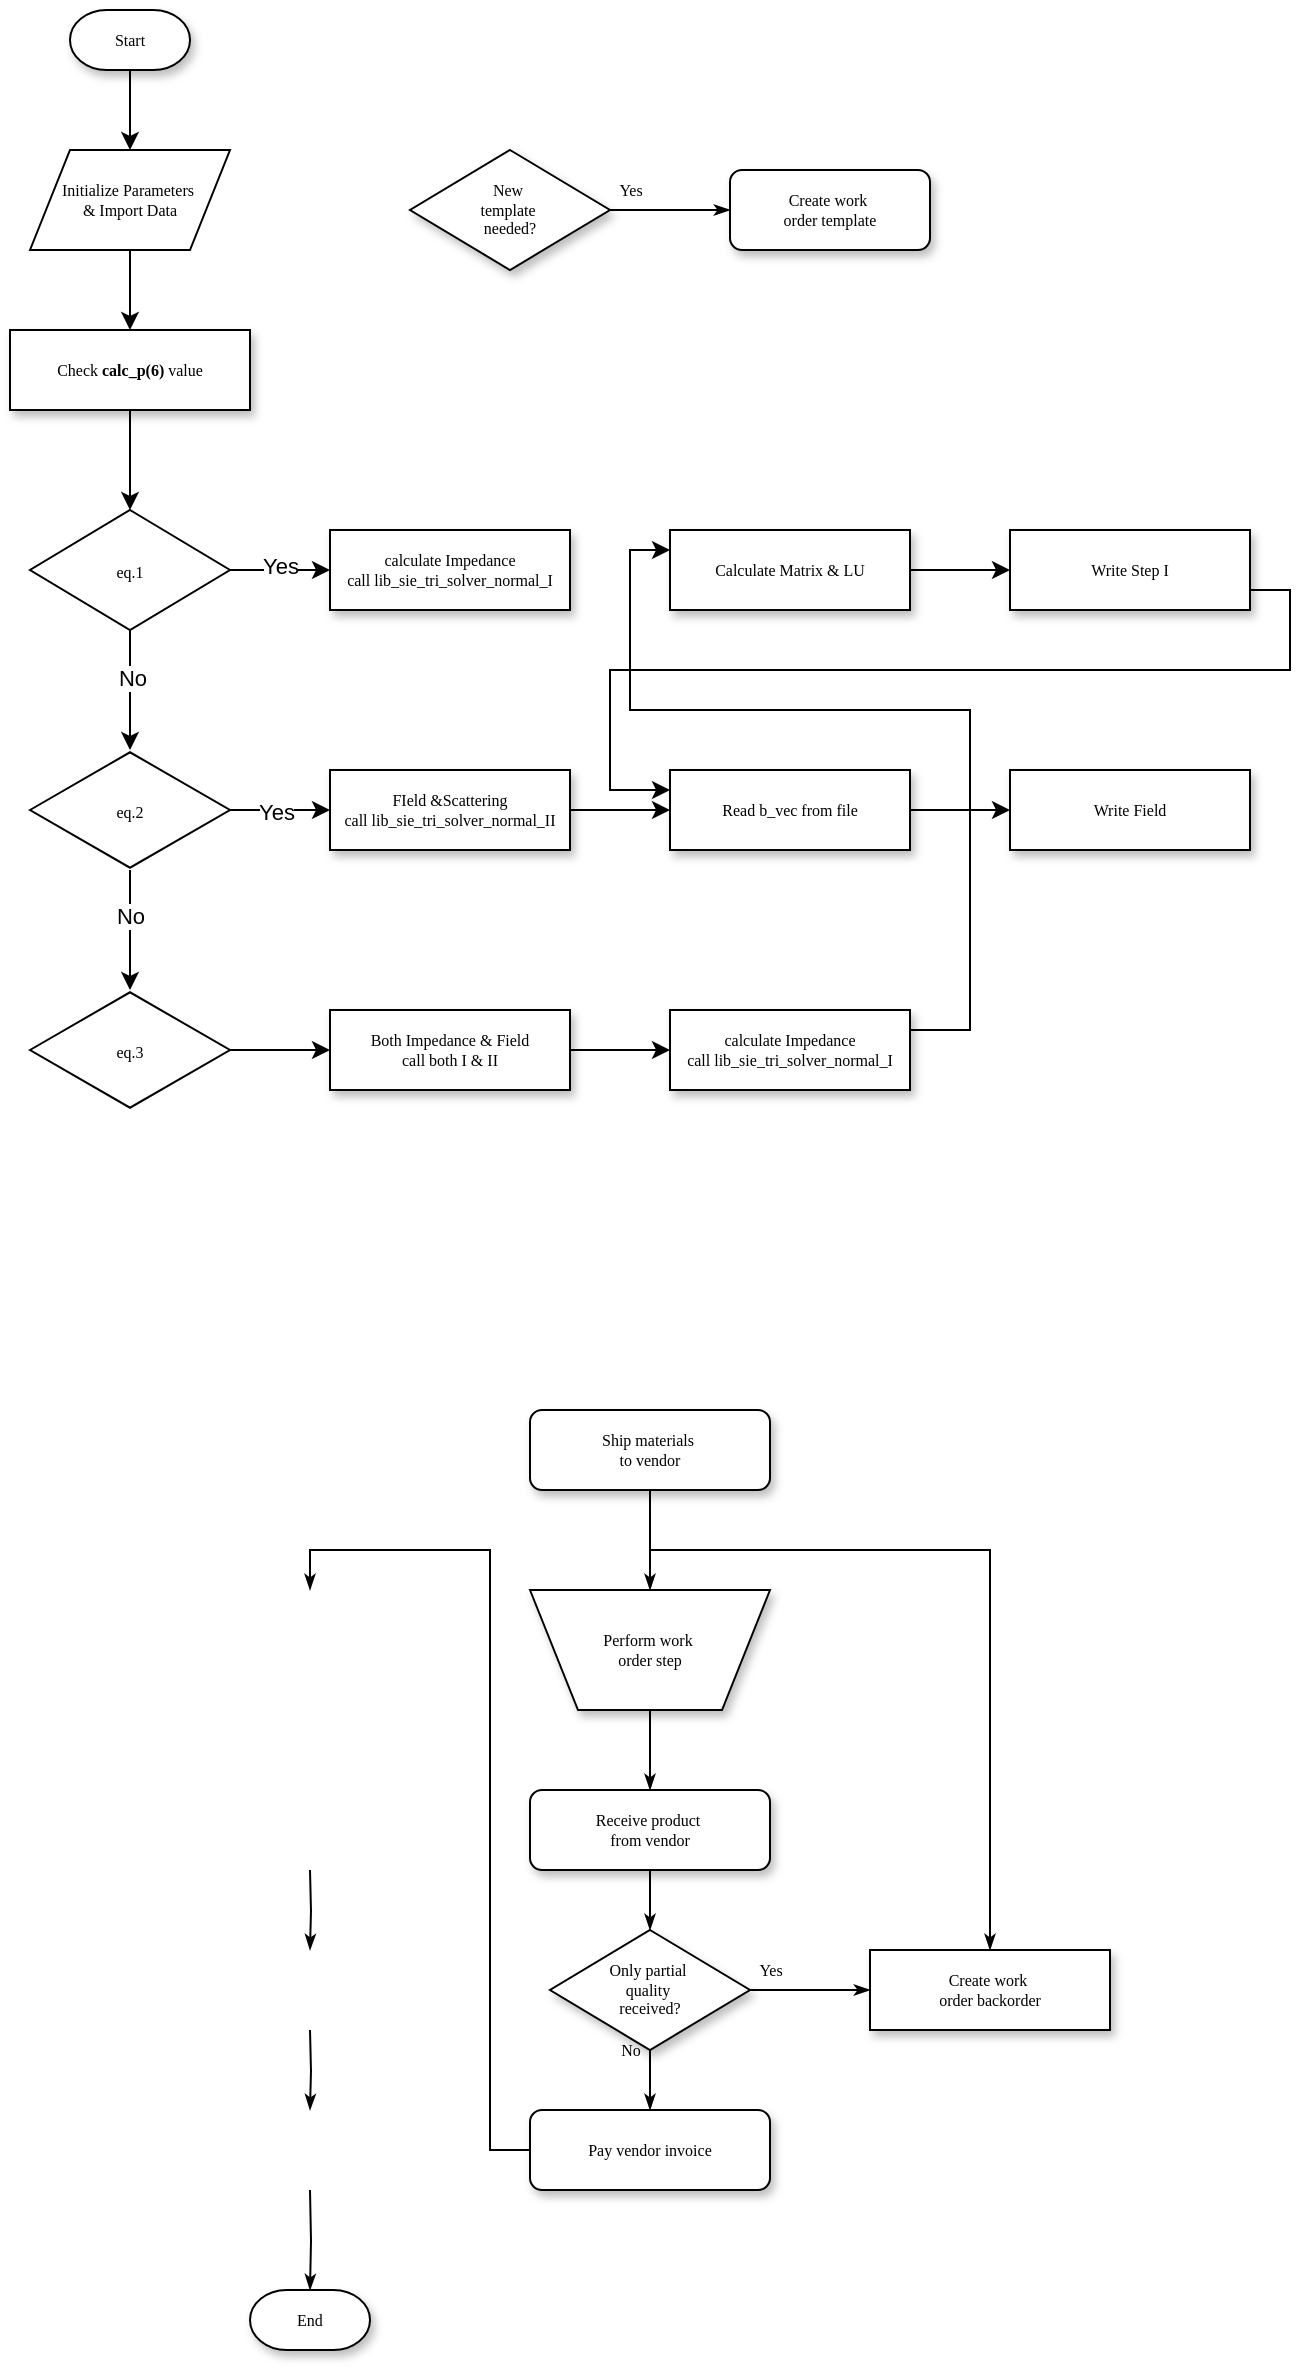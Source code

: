 <mxfile version="26.1.2">
  <diagram name="Page-1" id="edf60f1a-56cd-e834-aa8a-f176f3a09ee4">
    <mxGraphModel dx="939" dy="530" grid="1" gridSize="10" guides="1" tooltips="1" connect="1" arrows="1" fold="1" page="1" pageScale="1" pageWidth="1100" pageHeight="850" background="none" math="0" shadow="0">
      <root>
        <mxCell id="0" />
        <mxCell id="1" parent="0" />
        <mxCell id="60e70716793133e9-34" value="Yes" style="edgeStyle=orthogonalEdgeStyle;rounded=0;html=1;labelBackgroundColor=none;startSize=5;endArrow=classicThin;endFill=1;endSize=5;jettySize=auto;orthogonalLoop=1;strokeWidth=1;fontFamily=Verdana;fontSize=8" parent="1" source="60e70716793133e9-7" target="60e70716793133e9-8" edge="1">
          <mxGeometry x="-0.667" y="10" relative="1" as="geometry">
            <mxPoint as="offset" />
          </mxGeometry>
        </mxCell>
        <mxCell id="60e70716793133e9-7" value="New&amp;nbsp;&lt;div&gt;template&amp;nbsp;&lt;/div&gt;&lt;div&gt;needed?&lt;/div&gt;" style="rhombus;whiteSpace=wrap;html=1;rounded=0;shadow=1;labelBackgroundColor=none;strokeWidth=1;fontFamily=Verdana;fontSize=8;align=center;" parent="1" vertex="1">
          <mxGeometry x="390" y="220" width="100" height="60" as="geometry" />
        </mxCell>
        <mxCell id="60e70716793133e9-8" value="Create work&amp;nbsp;&lt;div&gt;order template&lt;/div&gt;" style="rounded=1;whiteSpace=wrap;html=1;shadow=1;labelBackgroundColor=none;strokeWidth=1;fontFamily=Verdana;fontSize=8;align=center;" parent="1" vertex="1">
          <mxGeometry x="550" y="230" width="100" height="40" as="geometry" />
        </mxCell>
        <mxCell id="60e70716793133e9-10" value="calculate Impedance&lt;div&gt;call lib_sie_tri_solver_normal_I&lt;/div&gt;" style="whiteSpace=wrap;html=1;rounded=0;shadow=1;labelBackgroundColor=none;strokeWidth=1;fontFamily=Verdana;fontSize=8;align=center;" parent="1" vertex="1">
          <mxGeometry x="350" y="410" width="120" height="40" as="geometry" />
        </mxCell>
        <mxCell id="zDwNnAJiz61nvJDHIgVN-12" value="" style="edgeStyle=orthogonalEdgeStyle;rounded=0;orthogonalLoop=1;jettySize=auto;html=1;" edge="1" parent="1" source="60e70716793133e9-11" target="zDwNnAJiz61nvJDHIgVN-2">
          <mxGeometry relative="1" as="geometry" />
        </mxCell>
        <mxCell id="60e70716793133e9-11" value="Check &lt;b&gt;calc_p(6)&lt;/b&gt; value" style="whiteSpace=wrap;html=1;rounded=0;shadow=1;labelBackgroundColor=none;strokeWidth=1;fontFamily=Verdana;fontSize=8;align=center;spacing=6;" parent="1" vertex="1">
          <mxGeometry x="190" y="310" width="120" height="40" as="geometry" />
        </mxCell>
        <mxCell id="zDwNnAJiz61nvJDHIgVN-40" value="" style="edgeStyle=orthogonalEdgeStyle;rounded=0;orthogonalLoop=1;jettySize=auto;html=1;" edge="1" parent="1" source="60e70716793133e9-12" target="zDwNnAJiz61nvJDHIgVN-30">
          <mxGeometry relative="1" as="geometry" />
        </mxCell>
        <mxCell id="60e70716793133e9-12" value="FIeld &amp;amp;Scattering&lt;div&gt;call lib_sie_tri_solver_normal_II&lt;/div&gt;" style="whiteSpace=wrap;html=1;rounded=0;shadow=1;labelBackgroundColor=none;strokeWidth=1;fontFamily=Verdana;fontSize=8;align=center;spacing=6;" parent="1" vertex="1">
          <mxGeometry x="350" y="530" width="120" height="40" as="geometry" />
        </mxCell>
        <mxCell id="60e70716793133e9-49" style="edgeStyle=orthogonalEdgeStyle;rounded=0;html=1;labelBackgroundColor=none;startSize=5;endArrow=classicThin;endFill=1;endSize=5;jettySize=auto;orthogonalLoop=1;strokeWidth=1;fontFamily=Verdana;fontSize=8" parent="1" source="60e70716793133e9-20" target="60e70716793133e9-22" edge="1">
          <mxGeometry relative="1" as="geometry" />
        </mxCell>
        <mxCell id="60e70716793133e9-53" style="edgeStyle=orthogonalEdgeStyle;rounded=0;html=1;labelBackgroundColor=none;startSize=5;endArrow=classicThin;endFill=1;endSize=5;jettySize=auto;orthogonalLoop=1;strokeWidth=1;fontFamily=Verdana;fontSize=8" parent="1" source="60e70716793133e9-20" target="60e70716793133e9-27" edge="1">
          <mxGeometry relative="1" as="geometry">
            <Array as="points">
              <mxPoint x="510" y="920" />
              <mxPoint x="680" y="920" />
            </Array>
          </mxGeometry>
        </mxCell>
        <mxCell id="60e70716793133e9-20" value="Ship materials&amp;nbsp;&lt;div&gt;to vendor&lt;/div&gt;" style="rounded=1;whiteSpace=wrap;html=1;shadow=1;labelBackgroundColor=none;strokeWidth=1;fontFamily=Verdana;fontSize=8;align=center;" parent="1" vertex="1">
          <mxGeometry x="450" y="850" width="120" height="40" as="geometry" />
        </mxCell>
        <mxCell id="60e70716793133e9-58" style="edgeStyle=orthogonalEdgeStyle;rounded=0;html=1;labelBackgroundColor=none;startSize=5;endArrow=classicThin;endFill=1;endSize=5;jettySize=auto;orthogonalLoop=1;strokeWidth=1;fontFamily=Verdana;fontSize=8" parent="1" source="60e70716793133e9-22" target="60e70716793133e9-24" edge="1">
          <mxGeometry relative="1" as="geometry" />
        </mxCell>
        <mxCell id="60e70716793133e9-22" value="Perform work&amp;nbsp;&lt;div&gt;order step&lt;/div&gt;" style="shape=trapezoid;whiteSpace=wrap;html=1;rounded=0;shadow=1;labelBackgroundColor=none;strokeWidth=1;fontFamily=Verdana;fontSize=8;align=center;flipV=1;" parent="1" vertex="1">
          <mxGeometry x="450" y="940" width="120" height="60" as="geometry" />
        </mxCell>
        <mxCell id="60e70716793133e9-55" style="edgeStyle=orthogonalEdgeStyle;rounded=0;html=1;labelBackgroundColor=none;startSize=5;endArrow=classicThin;endFill=1;endSize=5;jettySize=auto;orthogonalLoop=1;strokeWidth=1;fontFamily=Verdana;fontSize=8" parent="1" edge="1">
          <mxGeometry relative="1" as="geometry">
            <mxPoint x="340.0" y="1080" as="sourcePoint" />
            <mxPoint x="340" y="1120" as="targetPoint" />
          </mxGeometry>
        </mxCell>
        <mxCell id="60e70716793133e9-59" style="edgeStyle=orthogonalEdgeStyle;rounded=0;html=1;labelBackgroundColor=none;startSize=5;endArrow=classicThin;endFill=1;endSize=5;jettySize=auto;orthogonalLoop=1;strokeWidth=1;fontFamily=Verdana;fontSize=8" parent="1" source="60e70716793133e9-24" target="60e70716793133e9-26" edge="1">
          <mxGeometry relative="1" as="geometry" />
        </mxCell>
        <mxCell id="60e70716793133e9-24" value="Receive product&amp;nbsp;&lt;div&gt;from vendor&lt;/div&gt;" style="rounded=1;whiteSpace=wrap;html=1;shadow=1;labelBackgroundColor=none;strokeWidth=1;fontFamily=Verdana;fontSize=8;align=center;" parent="1" vertex="1">
          <mxGeometry x="450" y="1040" width="120" height="40" as="geometry" />
        </mxCell>
        <mxCell id="60e70716793133e9-56" style="edgeStyle=orthogonalEdgeStyle;rounded=0;html=1;labelBackgroundColor=none;startSize=5;endArrow=classicThin;endFill=1;endSize=5;jettySize=auto;orthogonalLoop=1;strokeWidth=1;fontFamily=Verdana;fontSize=8" parent="1" edge="1">
          <mxGeometry relative="1" as="geometry">
            <mxPoint x="340.0" y="1160" as="sourcePoint" />
            <mxPoint x="340" y="1200" as="targetPoint" />
          </mxGeometry>
        </mxCell>
        <mxCell id="60e70716793133e9-60" value="No" style="edgeStyle=orthogonalEdgeStyle;rounded=0;html=1;labelBackgroundColor=none;startSize=5;endArrow=classicThin;endFill=1;endSize=5;jettySize=auto;orthogonalLoop=1;strokeWidth=1;fontFamily=Verdana;fontSize=8" parent="1" source="60e70716793133e9-26" target="60e70716793133e9-29" edge="1">
          <mxGeometry x="0.2" y="14" relative="1" as="geometry">
            <mxPoint x="-24" y="-10" as="offset" />
          </mxGeometry>
        </mxCell>
        <mxCell id="60e70716793133e9-61" value="Yes" style="edgeStyle=orthogonalEdgeStyle;rounded=0;html=1;labelBackgroundColor=none;startSize=5;endArrow=classicThin;endFill=1;endSize=5;jettySize=auto;orthogonalLoop=1;strokeWidth=1;fontFamily=Verdana;fontSize=8" parent="1" source="60e70716793133e9-26" target="60e70716793133e9-27" edge="1">
          <mxGeometry x="-0.667" y="10" relative="1" as="geometry">
            <mxPoint as="offset" />
          </mxGeometry>
        </mxCell>
        <mxCell id="60e70716793133e9-26" value="Only partial&amp;nbsp;&lt;div&gt;quality&amp;nbsp;&lt;/div&gt;&lt;div&gt;received?&lt;/div&gt;" style="rhombus;whiteSpace=wrap;html=1;rounded=0;shadow=1;labelBackgroundColor=none;strokeWidth=1;fontFamily=Verdana;fontSize=8;align=center;" parent="1" vertex="1">
          <mxGeometry x="460" y="1110" width="100" height="60" as="geometry" />
        </mxCell>
        <mxCell id="60e70716793133e9-27" value="Create work&amp;nbsp;&lt;div&gt;order backorder&lt;/div&gt;" style="whiteSpace=wrap;html=1;rounded=0;shadow=1;labelBackgroundColor=none;strokeWidth=1;fontFamily=Verdana;fontSize=8;align=center;" parent="1" vertex="1">
          <mxGeometry x="620" y="1120" width="120" height="40" as="geometry" />
        </mxCell>
        <mxCell id="60e70716793133e9-57" style="edgeStyle=orthogonalEdgeStyle;rounded=0;html=1;labelBackgroundColor=none;startSize=5;endArrow=classicThin;endFill=1;endSize=5;jettySize=auto;orthogonalLoop=1;strokeWidth=1;fontFamily=Verdana;fontSize=8" parent="1" target="60e70716793133e9-30" edge="1">
          <mxGeometry relative="1" as="geometry">
            <mxPoint x="340" y="1240" as="sourcePoint" />
          </mxGeometry>
        </mxCell>
        <mxCell id="60e70716793133e9-62" style="edgeStyle=orthogonalEdgeStyle;rounded=0;html=1;labelBackgroundColor=none;startSize=5;endArrow=classicThin;endFill=1;endSize=5;jettySize=auto;orthogonalLoop=1;strokeWidth=1;fontFamily=Verdana;fontSize=8" parent="1" source="60e70716793133e9-29" edge="1">
          <mxGeometry relative="1" as="geometry">
            <Array as="points">
              <mxPoint x="430" y="1220" />
              <mxPoint x="430" y="920" />
              <mxPoint x="340" y="920" />
            </Array>
            <mxPoint x="340.0" y="940" as="targetPoint" />
          </mxGeometry>
        </mxCell>
        <mxCell id="60e70716793133e9-29" value="Pay vendor invoice" style="rounded=1;whiteSpace=wrap;html=1;shadow=1;labelBackgroundColor=none;strokeWidth=1;fontFamily=Verdana;fontSize=8;align=center;" parent="1" vertex="1">
          <mxGeometry x="450" y="1200" width="120" height="40" as="geometry" />
        </mxCell>
        <mxCell id="60e70716793133e9-30" value="End" style="strokeWidth=1;html=1;shape=mxgraph.flowchart.terminator;whiteSpace=wrap;rounded=0;shadow=1;labelBackgroundColor=none;fontFamily=Verdana;fontSize=8;align=center;" parent="1" vertex="1">
          <mxGeometry x="310" y="1290" width="60" height="30" as="geometry" />
        </mxCell>
        <mxCell id="zDwNnAJiz61nvJDHIgVN-25" value="" style="edgeStyle=orthogonalEdgeStyle;rounded=0;orthogonalLoop=1;jettySize=auto;html=1;" edge="1" parent="1" source="dd23iSU-7GwLA_ETjXJJ-1" target="zDwNnAJiz61nvJDHIgVN-24">
          <mxGeometry relative="1" as="geometry" />
        </mxCell>
        <mxCell id="dd23iSU-7GwLA_ETjXJJ-1" value="Start" style="strokeWidth=1;html=1;shape=mxgraph.flowchart.terminator;whiteSpace=wrap;rounded=0;shadow=1;labelBackgroundColor=none;fontFamily=Verdana;fontSize=8;align=center;" parent="1" vertex="1">
          <mxGeometry x="220" y="150" width="60" height="30" as="geometry" />
        </mxCell>
        <mxCell id="zDwNnAJiz61nvJDHIgVN-7" value="" style="edgeStyle=orthogonalEdgeStyle;rounded=0;orthogonalLoop=1;jettySize=auto;html=1;" edge="1" parent="1" source="zDwNnAJiz61nvJDHIgVN-2" target="60e70716793133e9-10">
          <mxGeometry relative="1" as="geometry" />
        </mxCell>
        <mxCell id="zDwNnAJiz61nvJDHIgVN-9" value="Yes" style="edgeLabel;html=1;align=center;verticalAlign=middle;resizable=0;points=[];" vertex="1" connectable="0" parent="zDwNnAJiz61nvJDHIgVN-7">
          <mxGeometry x="0.003" y="2" relative="1" as="geometry">
            <mxPoint as="offset" />
          </mxGeometry>
        </mxCell>
        <mxCell id="zDwNnAJiz61nvJDHIgVN-14" value="" style="edgeStyle=orthogonalEdgeStyle;rounded=0;orthogonalLoop=1;jettySize=auto;html=1;" edge="1" parent="1" source="zDwNnAJiz61nvJDHIgVN-2" target="zDwNnAJiz61nvJDHIgVN-13">
          <mxGeometry relative="1" as="geometry" />
        </mxCell>
        <mxCell id="zDwNnAJiz61nvJDHIgVN-19" value="No" style="edgeLabel;html=1;align=center;verticalAlign=middle;resizable=0;points=[];" vertex="1" connectable="0" parent="zDwNnAJiz61nvJDHIgVN-14">
          <mxGeometry x="-0.196" y="1" relative="1" as="geometry">
            <mxPoint as="offset" />
          </mxGeometry>
        </mxCell>
        <mxCell id="zDwNnAJiz61nvJDHIgVN-2" value="&lt;font style=&quot;font-size: 8px;&quot; face=&quot;Verdana&quot;&gt;eq.1&lt;/font&gt;" style="rhombus;whiteSpace=wrap;html=1;" vertex="1" parent="1">
          <mxGeometry x="200" y="400" width="100" height="60" as="geometry" />
        </mxCell>
        <mxCell id="zDwNnAJiz61nvJDHIgVN-15" value="" style="edgeStyle=orthogonalEdgeStyle;rounded=0;orthogonalLoop=1;jettySize=auto;html=1;" edge="1" parent="1" source="zDwNnAJiz61nvJDHIgVN-13" target="60e70716793133e9-12">
          <mxGeometry relative="1" as="geometry" />
        </mxCell>
        <mxCell id="zDwNnAJiz61nvJDHIgVN-16" value="Yes" style="edgeLabel;html=1;align=center;verticalAlign=middle;resizable=0;points=[];" vertex="1" connectable="0" parent="zDwNnAJiz61nvJDHIgVN-15">
          <mxGeometry x="-0.11" y="-1" relative="1" as="geometry">
            <mxPoint as="offset" />
          </mxGeometry>
        </mxCell>
        <mxCell id="zDwNnAJiz61nvJDHIgVN-18" value="" style="edgeStyle=orthogonalEdgeStyle;rounded=0;orthogonalLoop=1;jettySize=auto;html=1;" edge="1" parent="1" source="zDwNnAJiz61nvJDHIgVN-13" target="zDwNnAJiz61nvJDHIgVN-17">
          <mxGeometry relative="1" as="geometry" />
        </mxCell>
        <mxCell id="zDwNnAJiz61nvJDHIgVN-20" value="No" style="edgeLabel;html=1;align=center;verticalAlign=middle;resizable=0;points=[];" vertex="1" connectable="0" parent="zDwNnAJiz61nvJDHIgVN-18">
          <mxGeometry x="-0.255" relative="1" as="geometry">
            <mxPoint as="offset" />
          </mxGeometry>
        </mxCell>
        <mxCell id="zDwNnAJiz61nvJDHIgVN-13" value="&lt;font style=&quot;font-size: 8px;&quot; face=&quot;Verdana&quot;&gt;eq.2&lt;/font&gt;" style="html=1;whiteSpace=wrap;aspect=fixed;shape=isoRectangle;" vertex="1" parent="1">
          <mxGeometry x="200" y="520" width="100" height="60" as="geometry" />
        </mxCell>
        <mxCell id="zDwNnAJiz61nvJDHIgVN-23" value="" style="edgeStyle=orthogonalEdgeStyle;rounded=0;orthogonalLoop=1;jettySize=auto;html=1;" edge="1" parent="1" source="zDwNnAJiz61nvJDHIgVN-17" target="zDwNnAJiz61nvJDHIgVN-21">
          <mxGeometry relative="1" as="geometry" />
        </mxCell>
        <mxCell id="zDwNnAJiz61nvJDHIgVN-17" value="&lt;font style=&quot;font-size: 8px;&quot; face=&quot;Verdana&quot;&gt;eq.3&lt;/font&gt;" style="html=1;whiteSpace=wrap;aspect=fixed;shape=isoRectangle;" vertex="1" parent="1">
          <mxGeometry x="200" y="640" width="100" height="60" as="geometry" />
        </mxCell>
        <mxCell id="zDwNnAJiz61nvJDHIgVN-42" value="" style="edgeStyle=orthogonalEdgeStyle;rounded=0;orthogonalLoop=1;jettySize=auto;html=1;" edge="1" parent="1" source="zDwNnAJiz61nvJDHIgVN-21" target="zDwNnAJiz61nvJDHIgVN-31">
          <mxGeometry relative="1" as="geometry" />
        </mxCell>
        <mxCell id="zDwNnAJiz61nvJDHIgVN-21" value="Both Impedance &amp;amp; Field&lt;div&gt;call both I &amp;amp; II&lt;/div&gt;" style="whiteSpace=wrap;html=1;rounded=0;shadow=1;labelBackgroundColor=none;strokeWidth=1;fontFamily=Verdana;fontSize=8;align=center;spacing=6;" vertex="1" parent="1">
          <mxGeometry x="350" y="650" width="120" height="40" as="geometry" />
        </mxCell>
        <mxCell id="zDwNnAJiz61nvJDHIgVN-26" value="" style="edgeStyle=orthogonalEdgeStyle;rounded=0;orthogonalLoop=1;jettySize=auto;html=1;" edge="1" parent="1" source="zDwNnAJiz61nvJDHIgVN-24" target="60e70716793133e9-11">
          <mxGeometry relative="1" as="geometry" />
        </mxCell>
        <mxCell id="zDwNnAJiz61nvJDHIgVN-24" value="Initialize Parameters&amp;nbsp;&lt;div&gt;&amp;amp; Import Data&lt;/div&gt;" style="shape=parallelogram;perimeter=parallelogramPerimeter;whiteSpace=wrap;html=1;fixedSize=1;fontFamily=Verdana;fontSize=8;" vertex="1" parent="1">
          <mxGeometry x="200" y="220" width="100" height="50" as="geometry" />
        </mxCell>
        <mxCell id="zDwNnAJiz61nvJDHIgVN-39" value="" style="edgeStyle=orthogonalEdgeStyle;rounded=0;orthogonalLoop=1;jettySize=auto;html=1;" edge="1" parent="1" source="zDwNnAJiz61nvJDHIgVN-29" target="zDwNnAJiz61nvJDHIgVN-36">
          <mxGeometry relative="1" as="geometry" />
        </mxCell>
        <mxCell id="zDwNnAJiz61nvJDHIgVN-29" value="Calculate Matrix &amp;amp; LU" style="whiteSpace=wrap;html=1;rounded=0;shadow=1;labelBackgroundColor=none;strokeWidth=1;fontFamily=Verdana;fontSize=8;align=center;" vertex="1" parent="1">
          <mxGeometry x="520" y="410" width="120" height="40" as="geometry" />
        </mxCell>
        <mxCell id="zDwNnAJiz61nvJDHIgVN-41" value="" style="edgeStyle=orthogonalEdgeStyle;rounded=0;orthogonalLoop=1;jettySize=auto;html=1;" edge="1" parent="1" source="zDwNnAJiz61nvJDHIgVN-30" target="zDwNnAJiz61nvJDHIgVN-38">
          <mxGeometry relative="1" as="geometry" />
        </mxCell>
        <mxCell id="zDwNnAJiz61nvJDHIgVN-30" value="Read b_vec from file" style="whiteSpace=wrap;html=1;rounded=0;shadow=1;labelBackgroundColor=none;strokeWidth=1;fontFamily=Verdana;fontSize=8;align=center;" vertex="1" parent="1">
          <mxGeometry x="520" y="530" width="120" height="40" as="geometry" />
        </mxCell>
        <mxCell id="zDwNnAJiz61nvJDHIgVN-43" style="edgeStyle=orthogonalEdgeStyle;rounded=0;orthogonalLoop=1;jettySize=auto;html=1;exitX=1;exitY=0.25;exitDx=0;exitDy=0;entryX=0;entryY=0.25;entryDx=0;entryDy=0;" edge="1" parent="1" source="zDwNnAJiz61nvJDHIgVN-31" target="zDwNnAJiz61nvJDHIgVN-29">
          <mxGeometry relative="1" as="geometry">
            <Array as="points">
              <mxPoint x="670" y="660" />
              <mxPoint x="670" y="500" />
              <mxPoint x="500" y="500" />
              <mxPoint x="500" y="420" />
            </Array>
          </mxGeometry>
        </mxCell>
        <mxCell id="zDwNnAJiz61nvJDHIgVN-31" value="calculate Impedance&lt;div&gt;call lib_sie_tri_solver_normal_I&lt;/div&gt;" style="whiteSpace=wrap;html=1;rounded=0;shadow=1;labelBackgroundColor=none;strokeWidth=1;fontFamily=Verdana;fontSize=8;align=center;" vertex="1" parent="1">
          <mxGeometry x="520" y="650" width="120" height="40" as="geometry" />
        </mxCell>
        <mxCell id="zDwNnAJiz61nvJDHIgVN-44" style="edgeStyle=orthogonalEdgeStyle;rounded=0;orthogonalLoop=1;jettySize=auto;html=1;exitX=1;exitY=0.75;exitDx=0;exitDy=0;entryX=0;entryY=0.25;entryDx=0;entryDy=0;" edge="1" parent="1" source="zDwNnAJiz61nvJDHIgVN-36" target="zDwNnAJiz61nvJDHIgVN-30">
          <mxGeometry relative="1" as="geometry">
            <Array as="points">
              <mxPoint x="830" y="440" />
              <mxPoint x="830" y="480" />
              <mxPoint x="490" y="480" />
              <mxPoint x="490" y="540" />
            </Array>
          </mxGeometry>
        </mxCell>
        <mxCell id="zDwNnAJiz61nvJDHIgVN-36" value="Write Step I" style="whiteSpace=wrap;html=1;rounded=0;shadow=1;labelBackgroundColor=none;strokeWidth=1;fontFamily=Verdana;fontSize=8;align=center;" vertex="1" parent="1">
          <mxGeometry x="690" y="410" width="120" height="40" as="geometry" />
        </mxCell>
        <mxCell id="zDwNnAJiz61nvJDHIgVN-38" value="Write Field" style="whiteSpace=wrap;html=1;rounded=0;shadow=1;labelBackgroundColor=none;strokeWidth=1;fontFamily=Verdana;fontSize=8;align=center;" vertex="1" parent="1">
          <mxGeometry x="690" y="530" width="120" height="40" as="geometry" />
        </mxCell>
      </root>
    </mxGraphModel>
  </diagram>
</mxfile>
